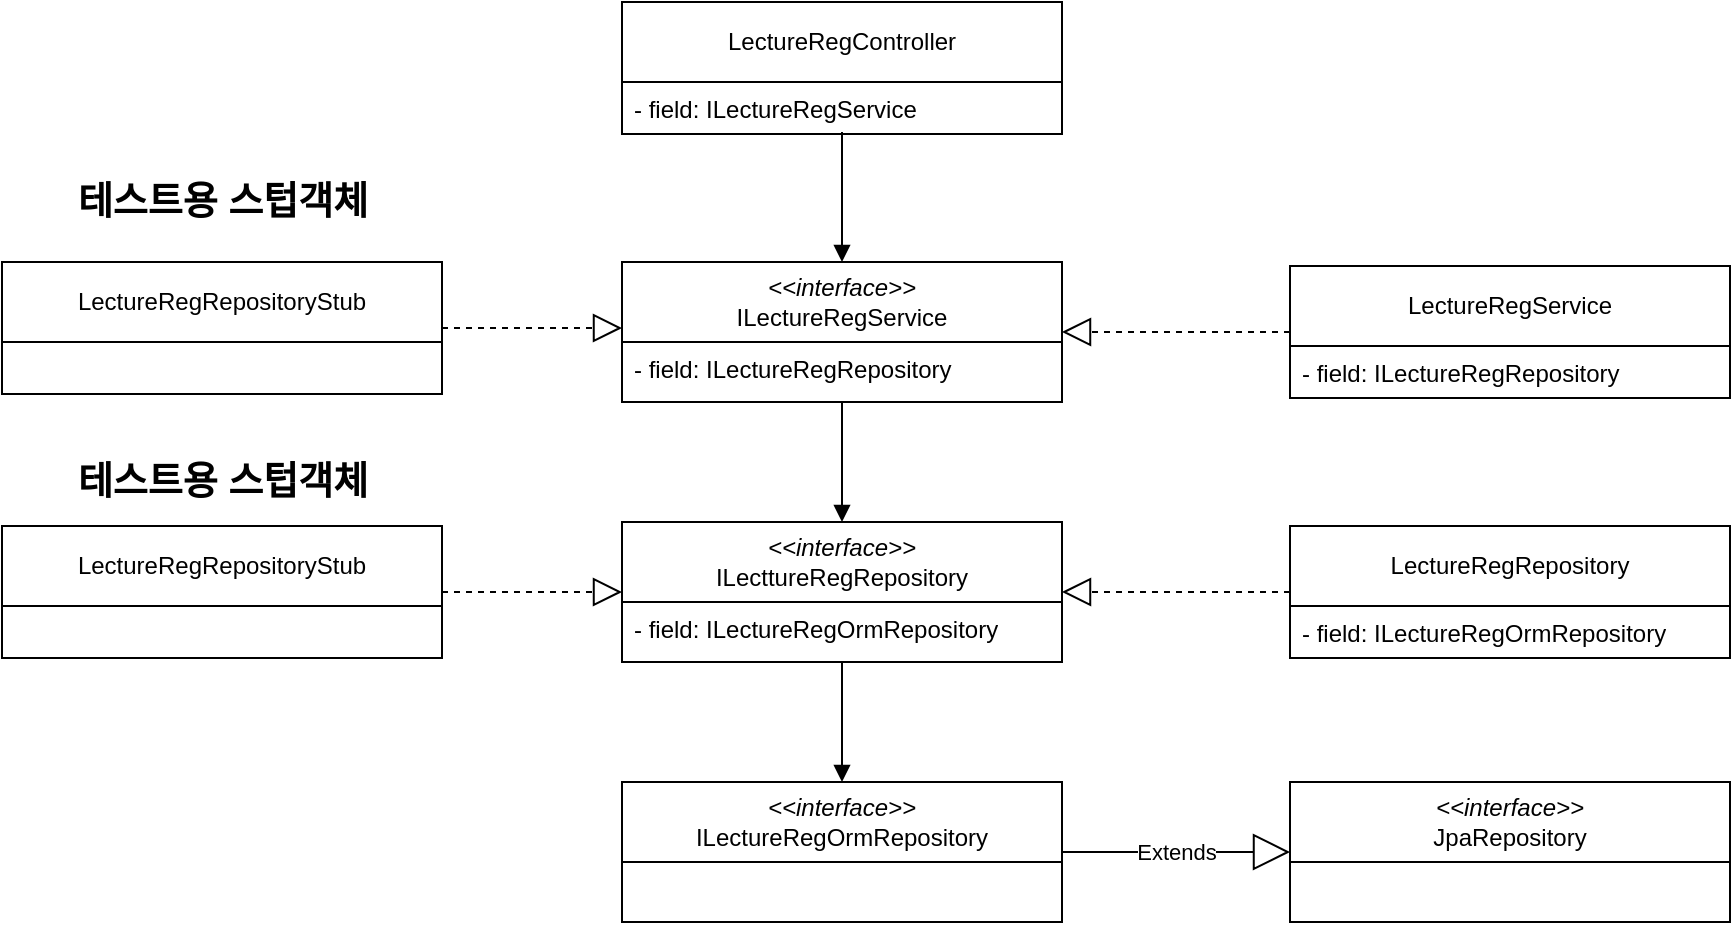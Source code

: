 <mxfile version="24.1.0" type="github">
  <diagram id="C5RBs43oDa-KdzZeNtuy" name="Page-1">
    <mxGraphModel dx="794" dy="522" grid="1" gridSize="10" guides="1" tooltips="1" connect="1" arrows="1" fold="1" page="1" pageScale="1" pageWidth="827" pageHeight="1169" math="0" shadow="0">
      <root>
        <mxCell id="WIyWlLk6GJQsqaUBKTNV-0" />
        <mxCell id="WIyWlLk6GJQsqaUBKTNV-1" parent="WIyWlLk6GJQsqaUBKTNV-0" />
        <mxCell id="5-7g_i-w76upu2dhRwvg-7" value="LectureRegController" style="swimlane;fontStyle=0;childLayout=stackLayout;horizontal=1;startSize=40;fillColor=none;horizontalStack=0;resizeParent=1;resizeParentMax=0;resizeLast=0;collapsible=1;marginBottom=0;whiteSpace=wrap;html=1;" vertex="1" parent="WIyWlLk6GJQsqaUBKTNV-1">
          <mxGeometry x="320" y="40" width="220" height="66" as="geometry" />
        </mxCell>
        <mxCell id="5-7g_i-w76upu2dhRwvg-8" value="- field: ILectureRegService&amp;nbsp;" style="text;strokeColor=none;fillColor=none;align=left;verticalAlign=top;spacingLeft=4;spacingRight=4;overflow=hidden;rotatable=0;points=[[0,0.5],[1,0.5]];portConstraint=eastwest;whiteSpace=wrap;html=1;" vertex="1" parent="5-7g_i-w76upu2dhRwvg-7">
          <mxGeometry y="40" width="220" height="26" as="geometry" />
        </mxCell>
        <mxCell id="5-7g_i-w76upu2dhRwvg-11" value="&lt;div&gt;&lt;i&gt;&amp;lt;&amp;lt;interface&amp;gt;&amp;gt;&lt;/i&gt;&lt;/div&gt;ILectureRegService" style="swimlane;fontStyle=0;childLayout=stackLayout;horizontal=1;startSize=40;fillColor=none;horizontalStack=0;resizeParent=1;resizeParentMax=0;resizeLast=0;collapsible=1;marginBottom=0;whiteSpace=wrap;html=1;" vertex="1" parent="WIyWlLk6GJQsqaUBKTNV-1">
          <mxGeometry x="320" y="170" width="220" height="70" as="geometry" />
        </mxCell>
        <mxCell id="5-7g_i-w76upu2dhRwvg-12" value="- field: ILectureRegRepository" style="text;strokeColor=none;fillColor=none;align=left;verticalAlign=top;spacingLeft=4;spacingRight=4;overflow=hidden;rotatable=0;points=[[0,0.5],[1,0.5]];portConstraint=eastwest;whiteSpace=wrap;html=1;" vertex="1" parent="5-7g_i-w76upu2dhRwvg-11">
          <mxGeometry y="40" width="220" height="30" as="geometry" />
        </mxCell>
        <mxCell id="5-7g_i-w76upu2dhRwvg-13" value="&lt;div&gt;&lt;i&gt;&amp;lt;&amp;lt;interface&amp;gt;&amp;gt;&lt;/i&gt;&lt;/div&gt;ILecttureRegRepository" style="swimlane;fontStyle=0;childLayout=stackLayout;horizontal=1;startSize=40;fillColor=none;horizontalStack=0;resizeParent=1;resizeParentMax=0;resizeLast=0;collapsible=1;marginBottom=0;whiteSpace=wrap;html=1;" vertex="1" parent="WIyWlLk6GJQsqaUBKTNV-1">
          <mxGeometry x="320" y="300" width="220" height="70" as="geometry" />
        </mxCell>
        <mxCell id="5-7g_i-w76upu2dhRwvg-14" value="- field: ILectureRegOrmRepository" style="text;strokeColor=none;fillColor=none;align=left;verticalAlign=top;spacingLeft=4;spacingRight=4;overflow=hidden;rotatable=0;points=[[0,0.5],[1,0.5]];portConstraint=eastwest;whiteSpace=wrap;html=1;" vertex="1" parent="5-7g_i-w76upu2dhRwvg-13">
          <mxGeometry y="40" width="220" height="30" as="geometry" />
        </mxCell>
        <mxCell id="5-7g_i-w76upu2dhRwvg-15" value="&lt;div&gt;&lt;i&gt;&amp;lt;&amp;lt;interface&amp;gt;&amp;gt;&lt;/i&gt;&lt;/div&gt;ILectureRegOrmRepository" style="swimlane;fontStyle=0;childLayout=stackLayout;horizontal=1;startSize=40;fillColor=none;horizontalStack=0;resizeParent=1;resizeParentMax=0;resizeLast=0;collapsible=1;marginBottom=0;whiteSpace=wrap;html=1;" vertex="1" parent="WIyWlLk6GJQsqaUBKTNV-1">
          <mxGeometry x="320" y="430" width="220" height="70" as="geometry" />
        </mxCell>
        <mxCell id="5-7g_i-w76upu2dhRwvg-17" value="&lt;div&gt;&lt;i&gt;&amp;lt;&amp;lt;interface&amp;gt;&amp;gt;&lt;/i&gt;&lt;/div&gt;JpaRepository" style="swimlane;fontStyle=0;childLayout=stackLayout;horizontal=1;startSize=40;fillColor=none;horizontalStack=0;resizeParent=1;resizeParentMax=0;resizeLast=0;collapsible=1;marginBottom=0;whiteSpace=wrap;html=1;" vertex="1" parent="WIyWlLk6GJQsqaUBKTNV-1">
          <mxGeometry x="654" y="430" width="220" height="70" as="geometry" />
        </mxCell>
        <mxCell id="5-7g_i-w76upu2dhRwvg-18" value="Extends" style="endArrow=block;endSize=16;endFill=0;html=1;rounded=0;exitX=1;exitY=0.5;exitDx=0;exitDy=0;entryX=0;entryY=0.5;entryDx=0;entryDy=0;" edge="1" parent="WIyWlLk6GJQsqaUBKTNV-1" source="5-7g_i-w76upu2dhRwvg-15" target="5-7g_i-w76upu2dhRwvg-17">
          <mxGeometry width="160" relative="1" as="geometry">
            <mxPoint x="550" y="450" as="sourcePoint" />
            <mxPoint x="710" y="450" as="targetPoint" />
          </mxGeometry>
        </mxCell>
        <mxCell id="5-7g_i-w76upu2dhRwvg-19" value="" style="endArrow=block;endFill=1;html=1;edgeStyle=orthogonalEdgeStyle;align=left;verticalAlign=top;rounded=0;entryX=0.5;entryY=0;entryDx=0;entryDy=0;" edge="1" parent="WIyWlLk6GJQsqaUBKTNV-1" source="5-7g_i-w76upu2dhRwvg-14" target="5-7g_i-w76upu2dhRwvg-15">
          <mxGeometry x="-1" relative="1" as="geometry">
            <mxPoint x="560" y="340" as="sourcePoint" />
            <mxPoint x="720" y="340" as="targetPoint" />
            <Array as="points">
              <mxPoint x="430" y="380" />
              <mxPoint x="430" y="380" />
            </Array>
          </mxGeometry>
        </mxCell>
        <mxCell id="5-7g_i-w76upu2dhRwvg-21" value="" style="endArrow=block;endFill=1;html=1;edgeStyle=orthogonalEdgeStyle;align=left;verticalAlign=top;rounded=0;" edge="1" parent="WIyWlLk6GJQsqaUBKTNV-1">
          <mxGeometry x="-1" relative="1" as="geometry">
            <mxPoint x="430" y="240" as="sourcePoint" />
            <mxPoint x="430" y="300" as="targetPoint" />
            <Array as="points">
              <mxPoint x="429.5" y="270" />
              <mxPoint x="429.5" y="270" />
            </Array>
          </mxGeometry>
        </mxCell>
        <mxCell id="5-7g_i-w76upu2dhRwvg-22" value="" style="endArrow=block;endFill=1;html=1;edgeStyle=orthogonalEdgeStyle;align=left;verticalAlign=top;rounded=0;entryX=0.5;entryY=0;entryDx=0;entryDy=0;exitX=0.5;exitY=0.962;exitDx=0;exitDy=0;exitPerimeter=0;" edge="1" parent="WIyWlLk6GJQsqaUBKTNV-1" source="5-7g_i-w76upu2dhRwvg-8" target="5-7g_i-w76upu2dhRwvg-11">
          <mxGeometry x="-1" relative="1" as="geometry">
            <mxPoint x="430" y="110" as="sourcePoint" />
            <mxPoint x="430" y="160" as="targetPoint" />
            <Array as="points" />
          </mxGeometry>
        </mxCell>
        <mxCell id="5-7g_i-w76upu2dhRwvg-23" value="LectureRegService" style="swimlane;fontStyle=0;childLayout=stackLayout;horizontal=1;startSize=40;fillColor=none;horizontalStack=0;resizeParent=1;resizeParentMax=0;resizeLast=0;collapsible=1;marginBottom=0;whiteSpace=wrap;html=1;" vertex="1" parent="WIyWlLk6GJQsqaUBKTNV-1">
          <mxGeometry x="654" y="172" width="220" height="66" as="geometry" />
        </mxCell>
        <mxCell id="5-7g_i-w76upu2dhRwvg-24" value="- field: ILectureRegRepository" style="text;strokeColor=none;fillColor=none;align=left;verticalAlign=top;spacingLeft=4;spacingRight=4;overflow=hidden;rotatable=0;points=[[0,0.5],[1,0.5]];portConstraint=eastwest;whiteSpace=wrap;html=1;" vertex="1" parent="5-7g_i-w76upu2dhRwvg-23">
          <mxGeometry y="40" width="220" height="26" as="geometry" />
        </mxCell>
        <mxCell id="5-7g_i-w76upu2dhRwvg-25" value="LectureRegRepository" style="swimlane;fontStyle=0;childLayout=stackLayout;horizontal=1;startSize=40;fillColor=none;horizontalStack=0;resizeParent=1;resizeParentMax=0;resizeLast=0;collapsible=1;marginBottom=0;whiteSpace=wrap;html=1;" vertex="1" parent="WIyWlLk6GJQsqaUBKTNV-1">
          <mxGeometry x="654" y="302" width="220" height="66" as="geometry" />
        </mxCell>
        <mxCell id="5-7g_i-w76upu2dhRwvg-26" value="- field: ILectureRegOrmRepository" style="text;strokeColor=none;fillColor=none;align=left;verticalAlign=top;spacingLeft=4;spacingRight=4;overflow=hidden;rotatable=0;points=[[0,0.5],[1,0.5]];portConstraint=eastwest;whiteSpace=wrap;html=1;" vertex="1" parent="5-7g_i-w76upu2dhRwvg-25">
          <mxGeometry y="40" width="220" height="26" as="geometry" />
        </mxCell>
        <mxCell id="5-7g_i-w76upu2dhRwvg-27" value="" style="endArrow=block;dashed=1;endFill=0;endSize=12;html=1;rounded=0;entryX=1;entryY=0.5;entryDx=0;entryDy=0;exitX=0;exitY=0.5;exitDx=0;exitDy=0;" edge="1" parent="WIyWlLk6GJQsqaUBKTNV-1" source="5-7g_i-w76upu2dhRwvg-23" target="5-7g_i-w76upu2dhRwvg-11">
          <mxGeometry width="160" relative="1" as="geometry">
            <mxPoint x="570" y="270" as="sourcePoint" />
            <mxPoint x="730" y="270" as="targetPoint" />
          </mxGeometry>
        </mxCell>
        <mxCell id="5-7g_i-w76upu2dhRwvg-28" value="" style="endArrow=block;dashed=1;endFill=0;endSize=12;html=1;rounded=0;entryX=1;entryY=0.5;entryDx=0;entryDy=0;exitX=0;exitY=0.5;exitDx=0;exitDy=0;" edge="1" parent="WIyWlLk6GJQsqaUBKTNV-1" source="5-7g_i-w76upu2dhRwvg-25" target="5-7g_i-w76upu2dhRwvg-13">
          <mxGeometry width="160" relative="1" as="geometry">
            <mxPoint x="664" y="310" as="sourcePoint" />
            <mxPoint x="550" y="312" as="targetPoint" />
          </mxGeometry>
        </mxCell>
        <mxCell id="5-7g_i-w76upu2dhRwvg-29" value="LectureRegRepositoryStub" style="swimlane;fontStyle=0;childLayout=stackLayout;horizontal=1;startSize=40;fillColor=none;horizontalStack=0;resizeParent=1;resizeParentMax=0;resizeLast=0;collapsible=1;marginBottom=0;whiteSpace=wrap;html=1;" vertex="1" parent="WIyWlLk6GJQsqaUBKTNV-1">
          <mxGeometry x="10" y="302" width="220" height="66" as="geometry" />
        </mxCell>
        <mxCell id="5-7g_i-w76upu2dhRwvg-31" value="" style="endArrow=block;dashed=1;endFill=0;endSize=12;html=1;rounded=0;entryX=0;entryY=0.5;entryDx=0;entryDy=0;exitX=1;exitY=0.5;exitDx=0;exitDy=0;" edge="1" parent="WIyWlLk6GJQsqaUBKTNV-1" source="5-7g_i-w76upu2dhRwvg-29" target="5-7g_i-w76upu2dhRwvg-13">
          <mxGeometry width="160" relative="1" as="geometry">
            <mxPoint x="664" y="345" as="sourcePoint" />
            <mxPoint x="550" y="345" as="targetPoint" />
          </mxGeometry>
        </mxCell>
        <mxCell id="5-7g_i-w76upu2dhRwvg-32" value="LectureRegRepositoryStub" style="swimlane;fontStyle=0;childLayout=stackLayout;horizontal=1;startSize=40;fillColor=none;horizontalStack=0;resizeParent=1;resizeParentMax=0;resizeLast=0;collapsible=1;marginBottom=0;whiteSpace=wrap;html=1;" vertex="1" parent="WIyWlLk6GJQsqaUBKTNV-1">
          <mxGeometry x="10" y="170" width="220" height="66" as="geometry" />
        </mxCell>
        <mxCell id="5-7g_i-w76upu2dhRwvg-33" value="" style="endArrow=block;dashed=1;endFill=0;endSize=12;html=1;rounded=0;exitX=1;exitY=0.5;exitDx=0;exitDy=0;" edge="1" parent="WIyWlLk6GJQsqaUBKTNV-1" source="5-7g_i-w76upu2dhRwvg-32">
          <mxGeometry width="160" relative="1" as="geometry">
            <mxPoint x="240" y="202.5" as="sourcePoint" />
            <mxPoint x="320" y="203" as="targetPoint" />
          </mxGeometry>
        </mxCell>
        <mxCell id="5-7g_i-w76upu2dhRwvg-35" value="테스트용 스텁객체" style="text;strokeColor=none;fillColor=none;html=1;fontSize=19;fontStyle=1;verticalAlign=middle;align=center;" vertex="1" parent="WIyWlLk6GJQsqaUBKTNV-1">
          <mxGeometry x="70" y="120" width="100" height="40" as="geometry" />
        </mxCell>
        <mxCell id="5-7g_i-w76upu2dhRwvg-36" value="테스트용 스텁객체" style="text;strokeColor=none;fillColor=none;html=1;fontSize=19;fontStyle=1;verticalAlign=middle;align=center;" vertex="1" parent="WIyWlLk6GJQsqaUBKTNV-1">
          <mxGeometry x="70" y="260" width="100" height="40" as="geometry" />
        </mxCell>
      </root>
    </mxGraphModel>
  </diagram>
</mxfile>
